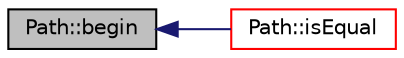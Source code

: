 digraph "Path::begin"
{
  edge [fontname="Helvetica",fontsize="10",labelfontname="Helvetica",labelfontsize="10"];
  node [fontname="Helvetica",fontsize="10",shape=record];
  rankdir="LR";
  Node51 [label="Path::begin",height=0.2,width=0.4,color="black", fillcolor="grey75", style="filled", fontcolor="black"];
  Node51 -> Node52 [dir="back",color="midnightblue",fontsize="10",style="solid",fontname="Helvetica"];
  Node52 [label="Path::isEqual",height=0.2,width=0.4,color="red", fillcolor="white", style="filled",URL="$classPath.html#ade800a6ff8494a4e9069f67f16cf3145"];
}
